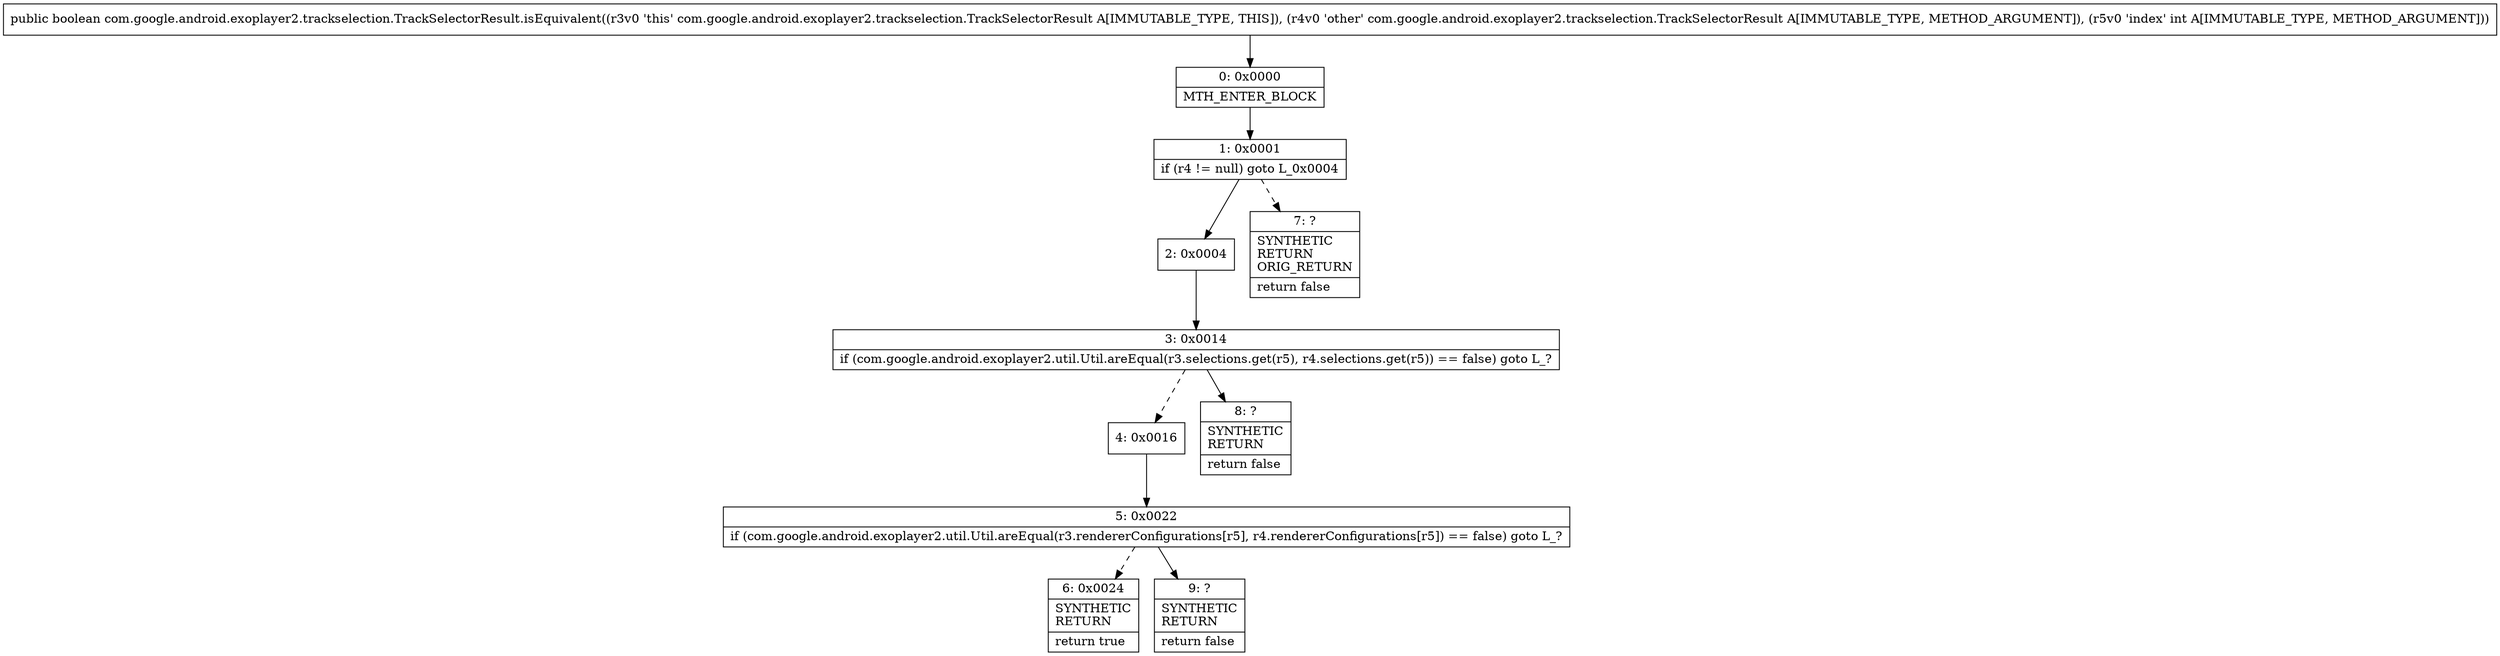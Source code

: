 digraph "CFG forcom.google.android.exoplayer2.trackselection.TrackSelectorResult.isEquivalent(Lcom\/google\/android\/exoplayer2\/trackselection\/TrackSelectorResult;I)Z" {
Node_0 [shape=record,label="{0\:\ 0x0000|MTH_ENTER_BLOCK\l}"];
Node_1 [shape=record,label="{1\:\ 0x0001|if (r4 != null) goto L_0x0004\l}"];
Node_2 [shape=record,label="{2\:\ 0x0004}"];
Node_3 [shape=record,label="{3\:\ 0x0014|if (com.google.android.exoplayer2.util.Util.areEqual(r3.selections.get(r5), r4.selections.get(r5)) == false) goto L_?\l}"];
Node_4 [shape=record,label="{4\:\ 0x0016}"];
Node_5 [shape=record,label="{5\:\ 0x0022|if (com.google.android.exoplayer2.util.Util.areEqual(r3.rendererConfigurations[r5], r4.rendererConfigurations[r5]) == false) goto L_?\l}"];
Node_6 [shape=record,label="{6\:\ 0x0024|SYNTHETIC\lRETURN\l|return true\l}"];
Node_7 [shape=record,label="{7\:\ ?|SYNTHETIC\lRETURN\lORIG_RETURN\l|return false\l}"];
Node_8 [shape=record,label="{8\:\ ?|SYNTHETIC\lRETURN\l|return false\l}"];
Node_9 [shape=record,label="{9\:\ ?|SYNTHETIC\lRETURN\l|return false\l}"];
MethodNode[shape=record,label="{public boolean com.google.android.exoplayer2.trackselection.TrackSelectorResult.isEquivalent((r3v0 'this' com.google.android.exoplayer2.trackselection.TrackSelectorResult A[IMMUTABLE_TYPE, THIS]), (r4v0 'other' com.google.android.exoplayer2.trackselection.TrackSelectorResult A[IMMUTABLE_TYPE, METHOD_ARGUMENT]), (r5v0 'index' int A[IMMUTABLE_TYPE, METHOD_ARGUMENT])) }"];
MethodNode -> Node_0;
Node_0 -> Node_1;
Node_1 -> Node_2;
Node_1 -> Node_7[style=dashed];
Node_2 -> Node_3;
Node_3 -> Node_4[style=dashed];
Node_3 -> Node_8;
Node_4 -> Node_5;
Node_5 -> Node_6[style=dashed];
Node_5 -> Node_9;
}

